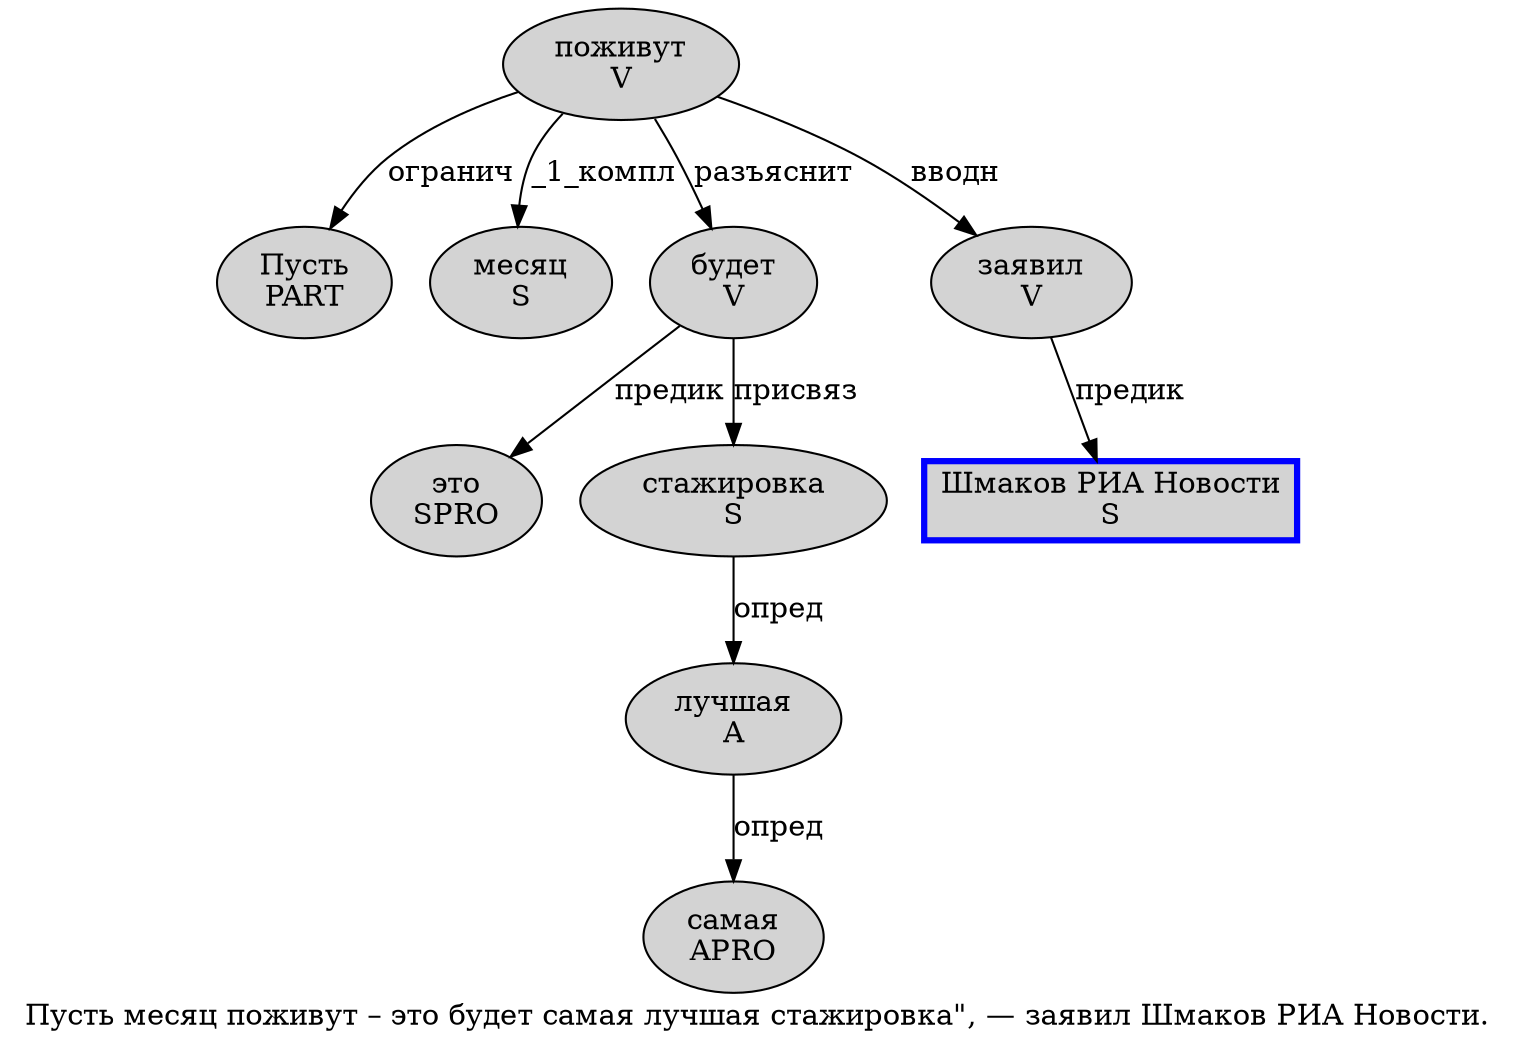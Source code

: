 digraph SENTENCE_456 {
	graph [label="Пусть месяц поживут – это будет самая лучшая стажировка\", — заявил Шмаков РИА Новости."]
	node [style=filled]
		0 [label="Пусть
PART" color="" fillcolor=lightgray penwidth=1 shape=ellipse]
		1 [label="месяц
S" color="" fillcolor=lightgray penwidth=1 shape=ellipse]
		2 [label="поживут
V" color="" fillcolor=lightgray penwidth=1 shape=ellipse]
		4 [label="это
SPRO" color="" fillcolor=lightgray penwidth=1 shape=ellipse]
		5 [label="будет
V" color="" fillcolor=lightgray penwidth=1 shape=ellipse]
		6 [label="самая
APRO" color="" fillcolor=lightgray penwidth=1 shape=ellipse]
		7 [label="лучшая
A" color="" fillcolor=lightgray penwidth=1 shape=ellipse]
		8 [label="стажировка
S" color="" fillcolor=lightgray penwidth=1 shape=ellipse]
		12 [label="заявил
V" color="" fillcolor=lightgray penwidth=1 shape=ellipse]
		13 [label="Шмаков РИА Новости
S" color=blue fillcolor=lightgray penwidth=3 shape=box]
			12 -> 13 [label="предик"]
			7 -> 6 [label="опред"]
			2 -> 0 [label="огранич"]
			2 -> 1 [label="_1_компл"]
			2 -> 5 [label="разъяснит"]
			2 -> 12 [label="вводн"]
			5 -> 4 [label="предик"]
			5 -> 8 [label="присвяз"]
			8 -> 7 [label="опред"]
}